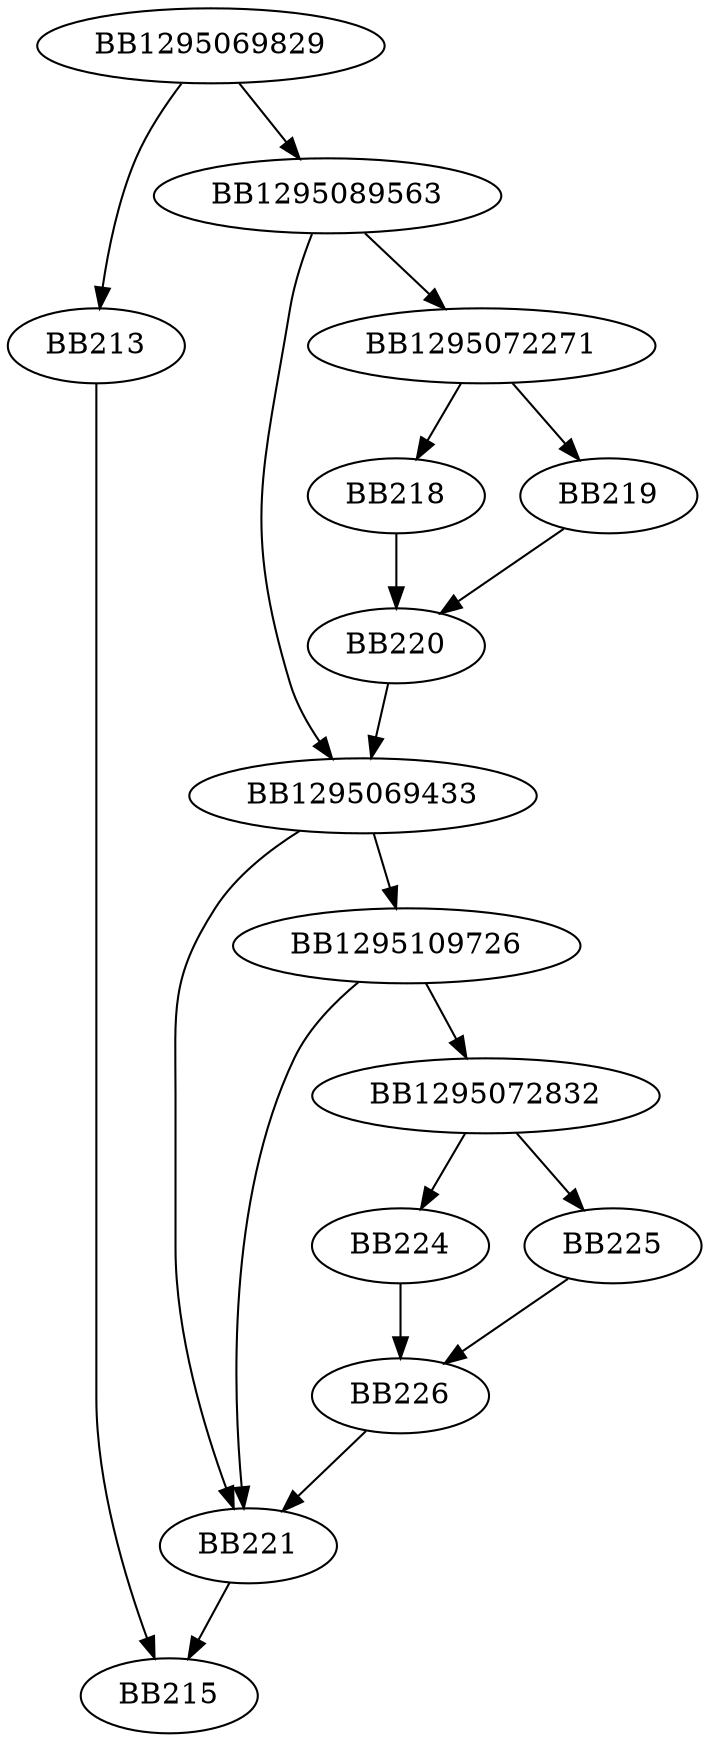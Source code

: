digraph G{
	BB1295069829->BB213;
	BB1295069829->BB1295089563;
	BB213->BB215;
	BB1295089563->BB1295069433;
	BB1295089563->BB1295072271;
	BB1295072271->BB218;
	BB1295072271->BB219;
	BB218->BB220;
	BB219->BB220;
	BB220->BB1295069433;
	BB1295069433->BB221;
	BB1295069433->BB1295109726;
	BB1295109726->BB221;
	BB1295109726->BB1295072832;
	BB1295072832->BB224;
	BB1295072832->BB225;
	BB224->BB226;
	BB225->BB226;
	BB226->BB221;
	BB221->BB215;
}
